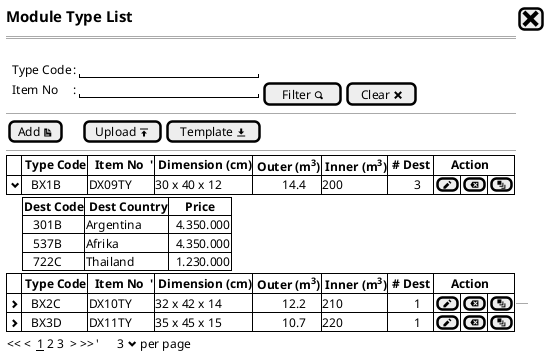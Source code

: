 @startsalt
{
  <size:15><b>Module Type List|[<size:25><&x>]|*
  ==
  .
  {
      .|Type Code    |: |"                      "|*
      .|Item No      |: |"                      "| [Filter <&magnifying-glass>]| [Clear <&x>]| *      

  }
  --
  {
  [Add <&document>]|.|.|.|[Upload <&data-transfer-upload>]| [Template <&data-transfer-download>]|*
  }
  --
  {#
  |                . |<b> Type Code  |<b>  Item No  '|<b> Dimension (cm)  |<b> Outer (m<sup>3</sup>) |<b> Inner (m<sup>3</sup>)   | <b># Dest |<b>     Action |*|*|*
  | <&chevron-bottom> |   BX1B        | DX09TY        | 30 x 40 x 12       |          14.4            | 200                        |        3 |[<&pencil>]|[<&delete>]|[<&layers>]|*
  }
  {.|.|.|
    {#
    |<b>Dest Code|<b> Dest Country|     <b>Price|*
     |   301B    |Argentina       |  4.350.000|*
     |   537B    |Afrika          |  4.350.000|*
     |   722C    |Thailand        |  1.230.000|*
    }*
  }
  {#
  |                . |<b> Type Code  |<b>  Item No  '|<b> Dimension (cm)  |<b> Outer (m<sup>3</sup>) |<b> Inner (m<sup>3</sup>)   | <b># Dest |<b>     Action |*|*|*
  | <&chevron-right> |   BX2C        | DX10TY        | 32 x 42 x 14       |          12.2            | 210                        |        1 |[<&pencil>]|[<&delete>]|[<&layers>]|*
  | <&chevron-right> |   BX3D        | DX11TY        | 35 x 45 x 15       |          10.7            | 220                        |        1 |[<&pencil>]|[<&delete>]|[<&layers>]|*
  }|
  --
  {
  << <  __1__ 2 3  > >>  |'      3 <&chevron-bottom> per page |*
  }
}
@endsalt
@enduml
